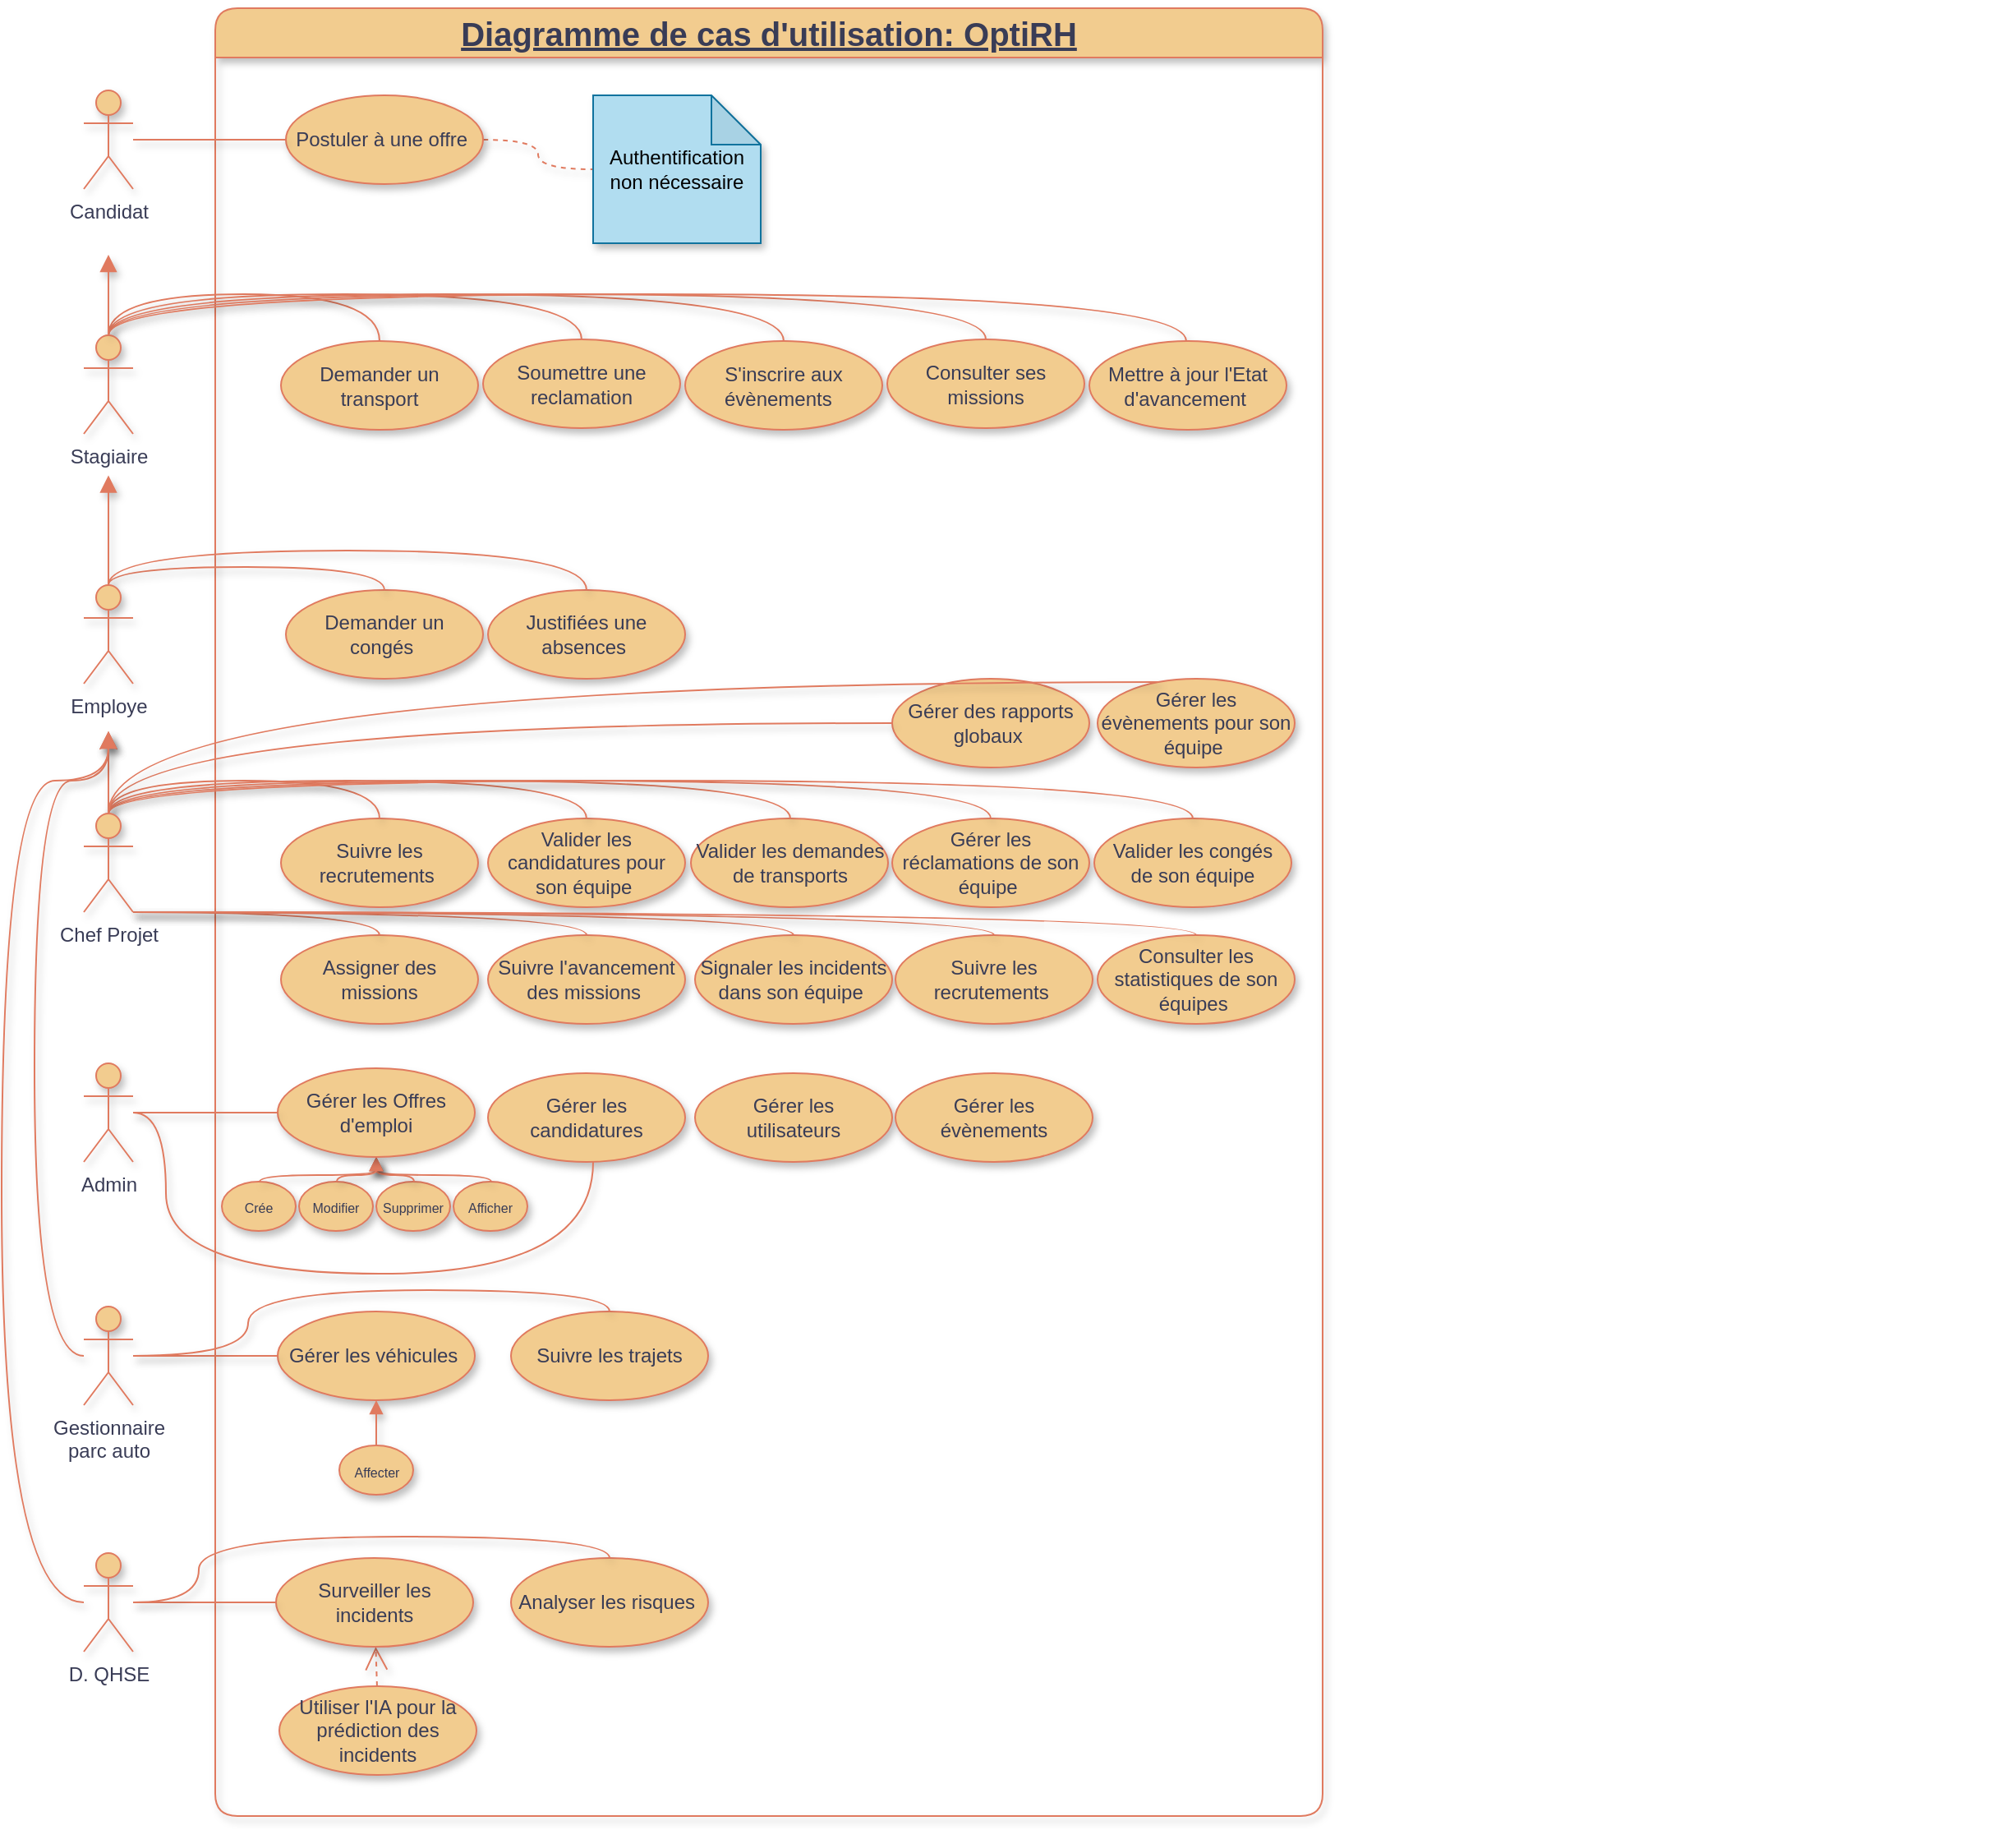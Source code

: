 <mxfile version="22.0.2" type="device">
  <diagram name="Page-1" id="Yrs7KlP71VBfs4nfrlCE">
    <mxGraphModel dx="3434" dy="2689" grid="1" gridSize="10" guides="1" tooltips="1" connect="1" arrows="1" fold="1" page="1" pageScale="1" pageWidth="827" pageHeight="1169" background="#ffffff" math="0" shadow="0">
      <root>
        <mxCell id="0" />
        <mxCell id="1" parent="0" />
        <mxCell id="fzgczVOHdvdYnYpxsNVG-3" value="&lt;b style=&quot;font-size: 16px;&quot;&gt;&lt;font style=&quot;font-size: 20px;&quot;&gt;&lt;u&gt;Diagramme de cas d&#39;utilisation: OptiRH&lt;/u&gt;&lt;/font&gt;&lt;/b&gt;" style="swimlane;whiteSpace=wrap;html=1;rounded=1;strokeColor=#E07A5F;fontColor=#393C56;fillColor=#F2CC8F;startSize=30;shadow=1;labelBackgroundColor=none;" vertex="1" parent="1">
          <mxGeometry x="-684" y="-1140" width="674" height="1100" as="geometry" />
        </mxCell>
        <mxCell id="stQqlkazPtPQdjLViboA-64" style="edgeStyle=none;curved=1;rounded=0;orthogonalLoop=1;jettySize=auto;html=1;exitX=0.5;exitY=1;exitDx=0;exitDy=0;fontSize=12;startSize=8;endSize=8;labelBackgroundColor=none;strokeColor=#E07A5F;fontColor=default;shadow=1;" parent="fzgczVOHdvdYnYpxsNVG-3" edge="1">
          <mxGeometry relative="1" as="geometry">
            <mxPoint x="1078.5" y="671" as="sourcePoint" />
            <mxPoint x="1078.5" y="671" as="targetPoint" />
          </mxGeometry>
        </mxCell>
        <mxCell id="fzgczVOHdvdYnYpxsNVG-44" style="edgeStyle=orthogonalEdgeStyle;orthogonalLoop=1;jettySize=auto;html=1;strokeColor=#E07A5F;fontColor=#393C56;fillColor=#F2CC8F;endArrow=none;endFill=0;curved=1;shadow=1;" edge="1" parent="fzgczVOHdvdYnYpxsNVG-3" source="stQqlkazPtPQdjLViboA-169" target="fzgczVOHdvdYnYpxsNVG-34">
          <mxGeometry relative="1" as="geometry">
            <Array as="points">
              <mxPoint x="-65" y="174" />
              <mxPoint x="100" y="174" />
            </Array>
          </mxGeometry>
        </mxCell>
        <mxCell id="fzgczVOHdvdYnYpxsNVG-45" style="edgeStyle=orthogonalEdgeStyle;orthogonalLoop=1;jettySize=auto;html=1;strokeColor=#E07A5F;fontColor=#393C56;fillColor=#F2CC8F;endArrow=none;endFill=0;curved=1;shadow=1;" edge="1" parent="fzgczVOHdvdYnYpxsNVG-3" source="stQqlkazPtPQdjLViboA-169" target="fzgczVOHdvdYnYpxsNVG-35">
          <mxGeometry relative="1" as="geometry">
            <Array as="points">
              <mxPoint x="-65" y="174" />
              <mxPoint x="223" y="174" />
            </Array>
          </mxGeometry>
        </mxCell>
        <mxCell id="fzgczVOHdvdYnYpxsNVG-46" style="edgeStyle=orthogonalEdgeStyle;orthogonalLoop=1;jettySize=auto;html=1;strokeColor=#E07A5F;fontColor=#393C56;fillColor=#F2CC8F;endArrow=none;endFill=0;curved=1;shadow=1;" edge="1" parent="fzgczVOHdvdYnYpxsNVG-3" source="stQqlkazPtPQdjLViboA-169" target="fzgczVOHdvdYnYpxsNVG-36">
          <mxGeometry relative="1" as="geometry">
            <Array as="points">
              <mxPoint x="-65" y="174" />
              <mxPoint x="346" y="174" />
            </Array>
          </mxGeometry>
        </mxCell>
        <mxCell id="fzgczVOHdvdYnYpxsNVG-47" style="edgeStyle=orthogonalEdgeStyle;orthogonalLoop=1;jettySize=auto;html=1;strokeColor=#E07A5F;fontColor=#393C56;fillColor=#F2CC8F;endArrow=none;endFill=0;curved=1;shadow=1;" edge="1" parent="fzgczVOHdvdYnYpxsNVG-3" source="stQqlkazPtPQdjLViboA-169" target="fzgczVOHdvdYnYpxsNVG-37">
          <mxGeometry relative="1" as="geometry">
            <Array as="points">
              <mxPoint x="-65" y="174" />
              <mxPoint x="469" y="174" />
            </Array>
          </mxGeometry>
        </mxCell>
        <mxCell id="fzgczVOHdvdYnYpxsNVG-48" style="edgeStyle=orthogonalEdgeStyle;orthogonalLoop=1;jettySize=auto;html=1;strokeColor=#E07A5F;fontColor=#393C56;fillColor=#F2CC8F;endArrow=none;endFill=0;curved=1;shadow=1;" edge="1" parent="fzgczVOHdvdYnYpxsNVG-3" source="stQqlkazPtPQdjLViboA-169" target="fzgczVOHdvdYnYpxsNVG-38">
          <mxGeometry relative="1" as="geometry">
            <Array as="points">
              <mxPoint x="-65" y="174" />
              <mxPoint x="591" y="174" />
            </Array>
          </mxGeometry>
        </mxCell>
        <mxCell id="stQqlkazPtPQdjLViboA-169" value="Stagiaire" style="shape=umlActor;verticalLabelPosition=bottom;verticalAlign=top;html=1;outlineConnect=0;labelBackgroundColor=none;fillColor=#F2CC8F;strokeColor=#E07A5F;fontColor=#393C56;shadow=1;" parent="fzgczVOHdvdYnYpxsNVG-3" vertex="1">
          <mxGeometry x="-80" y="199" width="30" height="60" as="geometry" />
        </mxCell>
        <mxCell id="stQqlkazPtPQdjLViboA-191" style="edgeStyle=none;curved=1;rounded=0;orthogonalLoop=1;jettySize=auto;html=1;fontSize=12;startSize=8;endSize=8;labelBackgroundColor=none;strokeColor=#E07A5F;fontColor=default;endArrow=block;endFill=1;shadow=1;" parent="fzgczVOHdvdYnYpxsNVG-3" source="stQqlkazPtPQdjLViboA-170" edge="1">
          <mxGeometry relative="1" as="geometry">
            <mxPoint x="-65" y="284.2" as="targetPoint" />
          </mxGeometry>
        </mxCell>
        <mxCell id="fzgczVOHdvdYnYpxsNVG-110" style="edgeStyle=orthogonalEdgeStyle;orthogonalLoop=1;jettySize=auto;html=1;strokeColor=#E07A5F;fontColor=#393C56;fillColor=#F2CC8F;endArrow=none;endFill=0;curved=1;dashed=1;shadow=1;" edge="1" parent="fzgczVOHdvdYnYpxsNVG-3" source="fzgczVOHdvdYnYpxsNVG-33" target="fzgczVOHdvdYnYpxsNVG-109">
          <mxGeometry relative="1" as="geometry" />
        </mxCell>
        <mxCell id="fzgczVOHdvdYnYpxsNVG-33" value="Postuler à une offre&amp;nbsp;" style="ellipse;whiteSpace=wrap;html=1;strokeColor=#E07A5F;fontColor=#393C56;fillColor=#F2CC8F;shadow=1;" vertex="1" parent="fzgczVOHdvdYnYpxsNVG-3">
          <mxGeometry x="43" y="53" width="120" height="54" as="geometry" />
        </mxCell>
        <mxCell id="fzgczVOHdvdYnYpxsNVG-34" value="Demander un transport" style="ellipse;whiteSpace=wrap;html=1;strokeColor=#E07A5F;fontColor=#393C56;fillColor=#F2CC8F;shadow=1;" vertex="1" parent="fzgczVOHdvdYnYpxsNVG-3">
          <mxGeometry x="40" y="202.5" width="120" height="54" as="geometry" />
        </mxCell>
        <mxCell id="fzgczVOHdvdYnYpxsNVG-35" value="Soumettre une reclamation" style="ellipse;whiteSpace=wrap;html=1;strokeColor=#E07A5F;fontColor=#393C56;fillColor=#F2CC8F;shadow=1;" vertex="1" parent="fzgczVOHdvdYnYpxsNVG-3">
          <mxGeometry x="163" y="201.5" width="120" height="54" as="geometry" />
        </mxCell>
        <mxCell id="fzgczVOHdvdYnYpxsNVG-36" value="S&#39;inscrire aux évènements&amp;nbsp;&amp;nbsp;" style="ellipse;whiteSpace=wrap;html=1;strokeColor=#E07A5F;fontColor=#393C56;fillColor=#F2CC8F;align=center;shadow=1;" vertex="1" parent="fzgczVOHdvdYnYpxsNVG-3">
          <mxGeometry x="286" y="202.5" width="120" height="54" as="geometry" />
        </mxCell>
        <mxCell id="fzgczVOHdvdYnYpxsNVG-37" value="Consulter ses missions" style="ellipse;whiteSpace=wrap;html=1;strokeColor=#E07A5F;fontColor=#393C56;fillColor=#F2CC8F;shadow=1;" vertex="1" parent="fzgczVOHdvdYnYpxsNVG-3">
          <mxGeometry x="409" y="201.5" width="120" height="54" as="geometry" />
        </mxCell>
        <mxCell id="fzgczVOHdvdYnYpxsNVG-38" value="Mettre à jour l&#39;Etat d&#39;avancement&amp;nbsp;" style="ellipse;whiteSpace=wrap;html=1;strokeColor=#E07A5F;fontColor=#393C56;fillColor=#F2CC8F;shadow=1;" vertex="1" parent="fzgczVOHdvdYnYpxsNVG-3">
          <mxGeometry x="532" y="202.5" width="120" height="54" as="geometry" />
        </mxCell>
        <mxCell id="fzgczVOHdvdYnYpxsNVG-49" value="Demander un congés&amp;nbsp;" style="ellipse;whiteSpace=wrap;html=1;strokeColor=#E07A5F;fontColor=#393C56;fillColor=#F2CC8F;shadow=1;" vertex="1" parent="fzgczVOHdvdYnYpxsNVG-3">
          <mxGeometry x="43" y="354" width="120" height="54" as="geometry" />
        </mxCell>
        <mxCell id="fzgczVOHdvdYnYpxsNVG-50" value="Justifiées une absences&amp;nbsp;" style="ellipse;whiteSpace=wrap;html=1;strokeColor=#E07A5F;fontColor=#393C56;fillColor=#F2CC8F;shadow=1;" vertex="1" parent="fzgczVOHdvdYnYpxsNVG-3">
          <mxGeometry x="166" y="354" width="120" height="54" as="geometry" />
        </mxCell>
        <mxCell id="fzgczVOHdvdYnYpxsNVG-57" value="Suivre les recrutements&amp;nbsp;" style="ellipse;whiteSpace=wrap;html=1;strokeColor=#E07A5F;fontColor=#393C56;fillColor=#F2CC8F;shadow=1;" vertex="1" parent="fzgczVOHdvdYnYpxsNVG-3">
          <mxGeometry x="40" y="493" width="120" height="54" as="geometry" />
        </mxCell>
        <mxCell id="fzgczVOHdvdYnYpxsNVG-58" value="Valider les candidatures pour son équipe&amp;nbsp;" style="ellipse;whiteSpace=wrap;html=1;strokeColor=#E07A5F;fontColor=#393C56;fillColor=#F2CC8F;shadow=1;" vertex="1" parent="fzgczVOHdvdYnYpxsNVG-3">
          <mxGeometry x="166" y="493" width="120" height="54" as="geometry" />
        </mxCell>
        <mxCell id="fzgczVOHdvdYnYpxsNVG-59" value="Valider les demandes de transports" style="ellipse;whiteSpace=wrap;html=1;strokeColor=#E07A5F;fontColor=#393C56;fillColor=#F2CC8F;shadow=1;" vertex="1" parent="fzgczVOHdvdYnYpxsNVG-3">
          <mxGeometry x="289.5" y="493" width="120" height="54" as="geometry" />
        </mxCell>
        <mxCell id="fzgczVOHdvdYnYpxsNVG-60" value="Gérer les réclamations de son équipe&amp;nbsp;" style="ellipse;whiteSpace=wrap;html=1;strokeColor=#E07A5F;fontColor=#393C56;fillColor=#F2CC8F;shadow=1;" vertex="1" parent="fzgczVOHdvdYnYpxsNVG-3">
          <mxGeometry x="412" y="493" width="120" height="54" as="geometry" />
        </mxCell>
        <mxCell id="fzgczVOHdvdYnYpxsNVG-61" value="Valider les congés&lt;br&gt;de son équipe" style="ellipse;whiteSpace=wrap;html=1;strokeColor=#E07A5F;fontColor=#393C56;fillColor=#F2CC8F;shadow=1;" vertex="1" parent="fzgczVOHdvdYnYpxsNVG-3">
          <mxGeometry x="535" y="493" width="120" height="54" as="geometry" />
        </mxCell>
        <mxCell id="fzgczVOHdvdYnYpxsNVG-62" value="Gérer les évènements pour son équipe&amp;nbsp;" style="ellipse;whiteSpace=wrap;html=1;strokeColor=#E07A5F;fontColor=#393C56;fillColor=#F2CC8F;shadow=1;" vertex="1" parent="fzgczVOHdvdYnYpxsNVG-3">
          <mxGeometry x="537" y="408" width="120" height="54" as="geometry" />
        </mxCell>
        <mxCell id="fzgczVOHdvdYnYpxsNVG-69" value="Assigner des missions" style="ellipse;whiteSpace=wrap;html=1;strokeColor=#E07A5F;fontColor=#393C56;fillColor=#F2CC8F;shadow=1;" vertex="1" parent="fzgczVOHdvdYnYpxsNVG-3">
          <mxGeometry x="40" y="564" width="120" height="54" as="geometry" />
        </mxCell>
        <mxCell id="fzgczVOHdvdYnYpxsNVG-70" value="Suivre l&#39;avancement des missions&amp;nbsp;" style="ellipse;whiteSpace=wrap;html=1;strokeColor=#E07A5F;fontColor=#393C56;fillColor=#F2CC8F;shadow=1;" vertex="1" parent="fzgczVOHdvdYnYpxsNVG-3">
          <mxGeometry x="166" y="564" width="120" height="54" as="geometry" />
        </mxCell>
        <mxCell id="fzgczVOHdvdYnYpxsNVG-71" value="Signaler les incidents dans son équipe&amp;nbsp;" style="ellipse;whiteSpace=wrap;html=1;strokeColor=#E07A5F;fontColor=#393C56;fillColor=#F2CC8F;shadow=1;" vertex="1" parent="fzgczVOHdvdYnYpxsNVG-3">
          <mxGeometry x="292" y="564" width="120" height="54" as="geometry" />
        </mxCell>
        <mxCell id="fzgczVOHdvdYnYpxsNVG-72" value="Suivre les recrutements&amp;nbsp;" style="ellipse;whiteSpace=wrap;html=1;strokeColor=#E07A5F;fontColor=#393C56;fillColor=#F2CC8F;shadow=1;" vertex="1" parent="fzgczVOHdvdYnYpxsNVG-3">
          <mxGeometry x="414" y="564" width="120" height="54" as="geometry" />
        </mxCell>
        <mxCell id="fzgczVOHdvdYnYpxsNVG-73" value="Consulter les statistiques de son équipes&amp;nbsp;" style="ellipse;whiteSpace=wrap;html=1;strokeColor=#E07A5F;fontColor=#393C56;fillColor=#F2CC8F;shadow=1;" vertex="1" parent="fzgczVOHdvdYnYpxsNVG-3">
          <mxGeometry x="537" y="564" width="120" height="54" as="geometry" />
        </mxCell>
        <mxCell id="stQqlkazPtPQdjLViboA-81" value="Extend" style="endArrow=open;endSize=12;dashed=1;html=1;rounded=0;fontSize=12;curved=1;labelBackgroundColor=none;strokeColor=#E07A5F;fontColor=default;shadow=1;" parent="fzgczVOHdvdYnYpxsNVG-3" source="fzgczVOHdvdYnYpxsNVG-102" target="fzgczVOHdvdYnYpxsNVG-101" edge="1">
          <mxGeometry x="-1" y="10" width="160" relative="1" as="geometry">
            <mxPoint x="100" y="1030" as="sourcePoint" />
            <mxPoint x="820" y="951.5" as="targetPoint" />
            <mxPoint x="10" y="10" as="offset" />
          </mxGeometry>
        </mxCell>
        <mxCell id="stQqlkazPtPQdjLViboA-207" style="edgeStyle=none;curved=1;rounded=0;orthogonalLoop=1;jettySize=auto;html=1;exitX=0.5;exitY=1;exitDx=0;exitDy=0;fontSize=12;startSize=8;endSize=8;labelBackgroundColor=none;strokeColor=#E07A5F;fontColor=default;shadow=1;" parent="fzgczVOHdvdYnYpxsNVG-3" edge="1">
          <mxGeometry relative="1" as="geometry">
            <mxPoint x="844.5" y="972" as="sourcePoint" />
            <mxPoint x="844.5" y="972" as="targetPoint" />
          </mxGeometry>
        </mxCell>
        <mxCell id="fzgczVOHdvdYnYpxsNVG-27" value="&lt;font style=&quot;font-size: 8px;&quot;&gt;Crée&lt;/font&gt;" style="ellipse;whiteSpace=wrap;html=1;strokeColor=#E07A5F;fontColor=#393C56;fillColor=#F2CC8F;shadow=1;" vertex="1" parent="fzgczVOHdvdYnYpxsNVG-3">
          <mxGeometry x="4" y="714" width="45" height="30" as="geometry" />
        </mxCell>
        <mxCell id="fzgczVOHdvdYnYpxsNVG-26" value="&lt;font style=&quot;font-size: 8px;&quot;&gt;Modifier&lt;/font&gt;" style="ellipse;whiteSpace=wrap;html=1;strokeColor=#E07A5F;fontColor=#393C56;fillColor=#F2CC8F;shadow=1;" vertex="1" parent="fzgczVOHdvdYnYpxsNVG-3">
          <mxGeometry x="51" y="714" width="45" height="30" as="geometry" />
        </mxCell>
        <mxCell id="fzgczVOHdvdYnYpxsNVG-25" value="&lt;font style=&quot;font-size: 8px;&quot;&gt;Supprimer&lt;/font&gt;" style="ellipse;whiteSpace=wrap;html=1;strokeColor=#E07A5F;fontColor=#393C56;fillColor=#F2CC8F;shadow=1;" vertex="1" parent="fzgczVOHdvdYnYpxsNVG-3">
          <mxGeometry x="98" y="714" width="45" height="30" as="geometry" />
        </mxCell>
        <mxCell id="fzgczVOHdvdYnYpxsNVG-24" value="&lt;font style=&quot;font-size: 8px;&quot;&gt;Afficher&lt;/font&gt;" style="ellipse;whiteSpace=wrap;html=1;strokeColor=#E07A5F;fontColor=#393C56;fillColor=#F2CC8F;shadow=1;" vertex="1" parent="fzgczVOHdvdYnYpxsNVG-3">
          <mxGeometry x="145" y="714" width="45" height="30" as="geometry" />
        </mxCell>
        <mxCell id="fzgczVOHdvdYnYpxsNVG-86" style="edgeStyle=orthogonalEdgeStyle;orthogonalLoop=1;jettySize=auto;html=1;strokeColor=#E07A5F;fontColor=#393C56;fillColor=#F2CC8F;endArrow=none;endFill=0;startArrow=block;startFill=1;curved=1;shadow=1;" edge="1" parent="fzgczVOHdvdYnYpxsNVG-3" source="fzgczVOHdvdYnYpxsNVG-82" target="fzgczVOHdvdYnYpxsNVG-24">
          <mxGeometry relative="1" as="geometry">
            <Array as="points">
              <mxPoint x="98" y="710" />
              <mxPoint x="168" y="710" />
            </Array>
          </mxGeometry>
        </mxCell>
        <mxCell id="fzgczVOHdvdYnYpxsNVG-87" style="edgeStyle=orthogonalEdgeStyle;orthogonalLoop=1;jettySize=auto;html=1;strokeColor=#E07A5F;fontColor=#393C56;fillColor=#F2CC8F;endArrow=none;endFill=0;startArrow=block;startFill=1;curved=1;shadow=1;" edge="1" parent="fzgczVOHdvdYnYpxsNVG-3" source="fzgczVOHdvdYnYpxsNVG-82" target="fzgczVOHdvdYnYpxsNVG-27">
          <mxGeometry relative="1" as="geometry">
            <Array as="points">
              <mxPoint x="98" y="710" />
              <mxPoint x="27" y="710" />
            </Array>
          </mxGeometry>
        </mxCell>
        <mxCell id="fzgczVOHdvdYnYpxsNVG-88" style="edgeStyle=orthogonalEdgeStyle;orthogonalLoop=1;jettySize=auto;html=1;strokeColor=#E07A5F;fontColor=#393C56;fillColor=#F2CC8F;endArrow=none;endFill=0;startArrow=block;startFill=1;curved=1;shadow=1;" edge="1" parent="fzgczVOHdvdYnYpxsNVG-3" source="fzgczVOHdvdYnYpxsNVG-82" target="fzgczVOHdvdYnYpxsNVG-25">
          <mxGeometry relative="1" as="geometry">
            <Array as="points">
              <mxPoint x="98" y="710" />
              <mxPoint x="121" y="710" />
            </Array>
          </mxGeometry>
        </mxCell>
        <mxCell id="fzgczVOHdvdYnYpxsNVG-89" style="edgeStyle=orthogonalEdgeStyle;orthogonalLoop=1;jettySize=auto;html=1;strokeColor=#E07A5F;fontColor=#393C56;fillColor=#F2CC8F;endArrow=none;endFill=0;startArrow=block;startFill=1;curved=1;shadow=1;" edge="1" parent="fzgczVOHdvdYnYpxsNVG-3" source="fzgczVOHdvdYnYpxsNVG-82" target="fzgczVOHdvdYnYpxsNVG-26">
          <mxGeometry relative="1" as="geometry">
            <Array as="points">
              <mxPoint x="98" y="710" />
              <mxPoint x="74" y="710" />
            </Array>
          </mxGeometry>
        </mxCell>
        <mxCell id="fzgczVOHdvdYnYpxsNVG-82" value="Gérer les Offres d&#39;emploi" style="ellipse;whiteSpace=wrap;html=1;strokeColor=#E07A5F;fontColor=#393C56;fillColor=#F2CC8F;shadow=1;" vertex="1" parent="fzgczVOHdvdYnYpxsNVG-3">
          <mxGeometry x="38" y="645" width="120" height="54" as="geometry" />
        </mxCell>
        <mxCell id="fzgczVOHdvdYnYpxsNVG-90" value="Gérer les candidatures" style="ellipse;whiteSpace=wrap;html=1;strokeColor=#E07A5F;fontColor=#393C56;fillColor=#F2CC8F;shadow=1;" vertex="1" parent="fzgczVOHdvdYnYpxsNVG-3">
          <mxGeometry x="166" y="648" width="120" height="54" as="geometry" />
        </mxCell>
        <mxCell id="fzgczVOHdvdYnYpxsNVG-93" value="Gérer les véhicules&amp;nbsp;" style="ellipse;whiteSpace=wrap;html=1;strokeColor=#E07A5F;fontColor=#393C56;fillColor=#F2CC8F;shadow=1;" vertex="1" parent="fzgczVOHdvdYnYpxsNVG-3">
          <mxGeometry x="38" y="793" width="120" height="54" as="geometry" />
        </mxCell>
        <mxCell id="fzgczVOHdvdYnYpxsNVG-96" value="Suivre les trajets" style="ellipse;whiteSpace=wrap;html=1;strokeColor=#E07A5F;fontColor=#393C56;fillColor=#F2CC8F;shadow=1;" vertex="1" parent="fzgczVOHdvdYnYpxsNVG-3">
          <mxGeometry x="180" y="793" width="120" height="54" as="geometry" />
        </mxCell>
        <mxCell id="fzgczVOHdvdYnYpxsNVG-99" style="edgeStyle=orthogonalEdgeStyle;rounded=0;orthogonalLoop=1;jettySize=auto;html=1;entryX=0.5;entryY=1;entryDx=0;entryDy=0;strokeColor=#E07A5F;fontColor=#393C56;fillColor=#F2CC8F;endArrow=block;endFill=1;shadow=1;" edge="1" parent="fzgczVOHdvdYnYpxsNVG-3" source="fzgczVOHdvdYnYpxsNVG-98" target="fzgczVOHdvdYnYpxsNVG-93">
          <mxGeometry relative="1" as="geometry" />
        </mxCell>
        <mxCell id="fzgczVOHdvdYnYpxsNVG-98" value="&lt;font style=&quot;font-size: 8px;&quot;&gt;Affecter&lt;/font&gt;" style="ellipse;whiteSpace=wrap;html=1;strokeColor=#E07A5F;fontColor=#393C56;fillColor=#F2CC8F;shadow=1;" vertex="1" parent="fzgczVOHdvdYnYpxsNVG-3">
          <mxGeometry x="75.5" y="874.5" width="45" height="30" as="geometry" />
        </mxCell>
        <mxCell id="fzgczVOHdvdYnYpxsNVG-101" value="Surveiller les incidents" style="ellipse;whiteSpace=wrap;html=1;strokeColor=#E07A5F;fontColor=#393C56;fillColor=#F2CC8F;shadow=1;" vertex="1" parent="fzgczVOHdvdYnYpxsNVG-3">
          <mxGeometry x="37" y="943" width="120" height="54" as="geometry" />
        </mxCell>
        <mxCell id="fzgczVOHdvdYnYpxsNVG-102" value="Utiliser l&#39;IA pour la prédiction des incidents" style="ellipse;whiteSpace=wrap;html=1;strokeColor=#E07A5F;fontColor=#393C56;fillColor=#F2CC8F;shadow=1;" vertex="1" parent="fzgczVOHdvdYnYpxsNVG-3">
          <mxGeometry x="39" y="1021" width="120" height="54" as="geometry" />
        </mxCell>
        <mxCell id="fzgczVOHdvdYnYpxsNVG-105" value="Analyser les risques&amp;nbsp;" style="ellipse;whiteSpace=wrap;html=1;strokeColor=#E07A5F;fontColor=#393C56;fillColor=#F2CC8F;shadow=1;" vertex="1" parent="fzgczVOHdvdYnYpxsNVG-3">
          <mxGeometry x="180" y="943" width="120" height="54" as="geometry" />
        </mxCell>
        <mxCell id="fzgczVOHdvdYnYpxsNVG-106" value="Gérer les&lt;br&gt;utilisateurs" style="ellipse;whiteSpace=wrap;html=1;strokeColor=#E07A5F;fontColor=#393C56;fillColor=#F2CC8F;shadow=1;" vertex="1" parent="fzgczVOHdvdYnYpxsNVG-3">
          <mxGeometry x="292" y="648" width="120" height="54" as="geometry" />
        </mxCell>
        <mxCell id="fzgczVOHdvdYnYpxsNVG-107" value="Gérer les évènements" style="ellipse;whiteSpace=wrap;html=1;strokeColor=#E07A5F;fontColor=#393C56;fillColor=#F2CC8F;shadow=1;" vertex="1" parent="fzgczVOHdvdYnYpxsNVG-3">
          <mxGeometry x="414" y="648" width="120" height="54" as="geometry" />
        </mxCell>
        <mxCell id="fzgczVOHdvdYnYpxsNVG-109" value="&lt;font color=&quot;#000000&quot;&gt;Authentification non nécessaire&lt;/font&gt;" style="shape=note;whiteSpace=wrap;html=1;backgroundOutline=1;darkOpacity=0.05;strokeColor=#10739e;fillColor=#b1ddf0;shadow=1;" vertex="1" parent="fzgczVOHdvdYnYpxsNVG-3">
          <mxGeometry x="230" y="53" width="102" height="90" as="geometry" />
        </mxCell>
        <mxCell id="fzgczVOHdvdYnYpxsNVG-113" value="Gérer des rapports globaux&amp;nbsp;" style="ellipse;whiteSpace=wrap;html=1;strokeColor=#E07A5F;fontColor=#393C56;fillColor=#F2CC8F;shadow=1;" vertex="1" parent="fzgczVOHdvdYnYpxsNVG-3">
          <mxGeometry x="412" y="408" width="120" height="54" as="geometry" />
        </mxCell>
        <mxCell id="fzgczVOHdvdYnYpxsNVG-54" style="edgeStyle=orthogonalEdgeStyle;orthogonalLoop=1;jettySize=auto;html=1;strokeColor=#E07A5F;fontColor=#393C56;fillColor=#F2CC8F;curved=1;endArrow=none;endFill=0;shadow=1;" edge="1" parent="1" source="stQqlkazPtPQdjLViboA-170" target="fzgczVOHdvdYnYpxsNVG-49">
          <mxGeometry relative="1" as="geometry">
            <Array as="points">
              <mxPoint x="-749" y="-800" />
              <mxPoint x="-581" y="-800" />
            </Array>
          </mxGeometry>
        </mxCell>
        <mxCell id="fzgczVOHdvdYnYpxsNVG-55" style="edgeStyle=orthogonalEdgeStyle;orthogonalLoop=1;jettySize=auto;html=1;strokeColor=#E07A5F;fontColor=#393C56;fillColor=#F2CC8F;curved=1;endArrow=none;endFill=0;shadow=1;" edge="1" parent="1" source="stQqlkazPtPQdjLViboA-170" target="fzgczVOHdvdYnYpxsNVG-50">
          <mxGeometry relative="1" as="geometry">
            <Array as="points">
              <mxPoint x="-749" y="-810" />
              <mxPoint x="-458" y="-810" />
            </Array>
          </mxGeometry>
        </mxCell>
        <mxCell id="stQqlkazPtPQdjLViboA-170" value="Employe" style="shape=umlActor;verticalLabelPosition=bottom;verticalAlign=top;html=1;outlineConnect=0;labelBackgroundColor=none;fillColor=#F2CC8F;strokeColor=#E07A5F;fontColor=#393C56;shadow=1;" parent="1" vertex="1">
          <mxGeometry x="-764" y="-789" width="30" height="60" as="geometry" />
        </mxCell>
        <mxCell id="fzgczVOHdvdYnYpxsNVG-53" style="edgeStyle=orthogonalEdgeStyle;orthogonalLoop=1;jettySize=auto;html=1;strokeColor=#E07A5F;fontColor=#393C56;fillColor=#F2CC8F;curved=1;endArrow=none;endFill=0;shadow=1;" edge="1" parent="1" source="fzgczVOHdvdYnYpxsNVG-51" target="fzgczVOHdvdYnYpxsNVG-33">
          <mxGeometry relative="1" as="geometry" />
        </mxCell>
        <mxCell id="fzgczVOHdvdYnYpxsNVG-51" value="Candidat" style="shape=umlActor;verticalLabelPosition=bottom;verticalAlign=top;html=1;outlineConnect=0;labelBackgroundColor=none;fillColor=#F2CC8F;strokeColor=#E07A5F;fontColor=#393C56;shadow=1;" vertex="1" parent="1">
          <mxGeometry x="-764" y="-1090" width="30" height="60" as="geometry" />
        </mxCell>
        <mxCell id="fzgczVOHdvdYnYpxsNVG-52" style="edgeStyle=none;curved=1;rounded=0;orthogonalLoop=1;jettySize=auto;html=1;fontSize=12;startSize=8;endSize=8;labelBackgroundColor=none;strokeColor=#E07A5F;fontColor=default;exitX=0.5;exitY=0;exitDx=0;exitDy=0;exitPerimeter=0;endArrow=block;endFill=1;shadow=1;" edge="1" parent="1" source="stQqlkazPtPQdjLViboA-169">
          <mxGeometry relative="1" as="geometry">
            <mxPoint x="-749" y="-990" as="targetPoint" />
            <mxPoint x="-749" y="-920" as="sourcePoint" />
          </mxGeometry>
        </mxCell>
        <mxCell id="fzgczVOHdvdYnYpxsNVG-56" style="edgeStyle=orthogonalEdgeStyle;rounded=0;orthogonalLoop=1;jettySize=auto;html=1;strokeColor=#E07A5F;fontColor=#393C56;fillColor=#F2CC8F;startSize=8;endSize=8;shadow=1;" edge="1" parent="1" source="stQqlkazPtPQdjLViboA-114">
          <mxGeometry relative="1" as="geometry">
            <mxPoint x="-749" y="-700" as="targetPoint" />
          </mxGeometry>
        </mxCell>
        <mxCell id="fzgczVOHdvdYnYpxsNVG-63" style="edgeStyle=orthogonalEdgeStyle;orthogonalLoop=1;jettySize=auto;html=1;strokeColor=#E07A5F;fontColor=#393C56;fillColor=#F2CC8F;curved=1;endArrow=none;endFill=0;shadow=1;" edge="1" parent="1" source="stQqlkazPtPQdjLViboA-114" target="fzgczVOHdvdYnYpxsNVG-57">
          <mxGeometry relative="1" as="geometry">
            <Array as="points">
              <mxPoint x="-749" y="-670" />
              <mxPoint x="-584" y="-670" />
            </Array>
          </mxGeometry>
        </mxCell>
        <mxCell id="fzgczVOHdvdYnYpxsNVG-64" style="edgeStyle=orthogonalEdgeStyle;orthogonalLoop=1;jettySize=auto;html=1;strokeColor=#E07A5F;fontColor=#393C56;fillColor=#F2CC8F;curved=1;endArrow=none;endFill=0;shadow=1;" edge="1" parent="1" source="stQqlkazPtPQdjLViboA-114" target="fzgczVOHdvdYnYpxsNVG-58">
          <mxGeometry relative="1" as="geometry">
            <Array as="points">
              <mxPoint x="-749" y="-670" />
              <mxPoint x="-458" y="-670" />
            </Array>
          </mxGeometry>
        </mxCell>
        <mxCell id="fzgczVOHdvdYnYpxsNVG-65" style="edgeStyle=orthogonalEdgeStyle;orthogonalLoop=1;jettySize=auto;html=1;strokeColor=#E07A5F;fontColor=#393C56;fillColor=#F2CC8F;curved=1;endArrow=none;endFill=0;shadow=1;" edge="1" parent="1" source="stQqlkazPtPQdjLViboA-114" target="fzgczVOHdvdYnYpxsNVG-59">
          <mxGeometry relative="1" as="geometry">
            <Array as="points">
              <mxPoint x="-749" y="-670" />
              <mxPoint x="-334" y="-670" />
            </Array>
          </mxGeometry>
        </mxCell>
        <mxCell id="fzgczVOHdvdYnYpxsNVG-66" style="edgeStyle=orthogonalEdgeStyle;orthogonalLoop=1;jettySize=auto;html=1;strokeColor=#E07A5F;fontColor=#393C56;fillColor=#F2CC8F;curved=1;endArrow=none;endFill=0;shadow=1;" edge="1" parent="1" source="stQqlkazPtPQdjLViboA-114" target="fzgczVOHdvdYnYpxsNVG-60">
          <mxGeometry relative="1" as="geometry">
            <Array as="points">
              <mxPoint x="-749" y="-670" />
              <mxPoint x="-212" y="-670" />
            </Array>
          </mxGeometry>
        </mxCell>
        <mxCell id="fzgczVOHdvdYnYpxsNVG-67" style="edgeStyle=orthogonalEdgeStyle;orthogonalLoop=1;jettySize=auto;html=1;strokeColor=#E07A5F;fontColor=#393C56;fillColor=#F2CC8F;curved=1;endArrow=none;endFill=0;shadow=1;" edge="1" parent="1" source="stQqlkazPtPQdjLViboA-114" target="fzgczVOHdvdYnYpxsNVG-61">
          <mxGeometry relative="1" as="geometry">
            <Array as="points">
              <mxPoint x="-749" y="-670" />
              <mxPoint x="-89" y="-670" />
            </Array>
          </mxGeometry>
        </mxCell>
        <mxCell id="fzgczVOHdvdYnYpxsNVG-68" style="edgeStyle=orthogonalEdgeStyle;orthogonalLoop=1;jettySize=auto;html=1;strokeColor=#E07A5F;fontColor=#393C56;fillColor=#F2CC8F;curved=1;endArrow=none;endFill=0;shadow=1;" edge="1" parent="1" source="stQqlkazPtPQdjLViboA-114" target="fzgczVOHdvdYnYpxsNVG-113">
          <mxGeometry relative="1" as="geometry">
            <Array as="points">
              <mxPoint x="-749" y="-705" />
              <mxPoint x="-218" y="-705" />
            </Array>
          </mxGeometry>
        </mxCell>
        <mxCell id="fzgczVOHdvdYnYpxsNVG-74" style="edgeStyle=orthogonalEdgeStyle;orthogonalLoop=1;jettySize=auto;html=1;strokeColor=#E07A5F;fontColor=#393C56;fillColor=#F2CC8F;curved=1;endArrow=none;endFill=0;shadow=1;" edge="1" parent="1" source="stQqlkazPtPQdjLViboA-114" target="fzgczVOHdvdYnYpxsNVG-69">
          <mxGeometry relative="1" as="geometry">
            <Array as="points">
              <mxPoint x="-584" y="-590" />
            </Array>
          </mxGeometry>
        </mxCell>
        <mxCell id="fzgczVOHdvdYnYpxsNVG-75" style="edgeStyle=orthogonalEdgeStyle;orthogonalLoop=1;jettySize=auto;html=1;strokeColor=#E07A5F;fontColor=#393C56;fillColor=#F2CC8F;curved=1;endArrow=none;endFill=0;shadow=1;" edge="1" parent="1" source="stQqlkazPtPQdjLViboA-114" target="fzgczVOHdvdYnYpxsNVG-70">
          <mxGeometry relative="1" as="geometry">
            <Array as="points">
              <mxPoint x="-458" y="-590" />
            </Array>
          </mxGeometry>
        </mxCell>
        <mxCell id="fzgczVOHdvdYnYpxsNVG-76" style="edgeStyle=orthogonalEdgeStyle;orthogonalLoop=1;jettySize=auto;html=1;strokeColor=#E07A5F;fontColor=#393C56;fillColor=#F2CC8F;curved=1;endArrow=none;endFill=0;shadow=1;" edge="1" parent="1" source="stQqlkazPtPQdjLViboA-114" target="fzgczVOHdvdYnYpxsNVG-71">
          <mxGeometry relative="1" as="geometry">
            <Array as="points">
              <mxPoint x="-332" y="-590" />
            </Array>
          </mxGeometry>
        </mxCell>
        <mxCell id="fzgczVOHdvdYnYpxsNVG-77" style="edgeStyle=orthogonalEdgeStyle;orthogonalLoop=1;jettySize=auto;html=1;strokeColor=#E07A5F;fontColor=#393C56;fillColor=#F2CC8F;curved=1;endArrow=none;endFill=0;shadow=1;" edge="1" parent="1" source="stQqlkazPtPQdjLViboA-114" target="fzgczVOHdvdYnYpxsNVG-72">
          <mxGeometry relative="1" as="geometry">
            <Array as="points">
              <mxPoint x="-210" y="-590" />
            </Array>
          </mxGeometry>
        </mxCell>
        <mxCell id="fzgczVOHdvdYnYpxsNVG-78" style="edgeStyle=orthogonalEdgeStyle;orthogonalLoop=1;jettySize=auto;html=1;strokeColor=#E07A5F;fontColor=#393C56;fillColor=#F2CC8F;curved=1;endArrow=none;endFill=0;shadow=1;" edge="1" parent="1" source="stQqlkazPtPQdjLViboA-114" target="fzgczVOHdvdYnYpxsNVG-73">
          <mxGeometry relative="1" as="geometry">
            <Array as="points">
              <mxPoint x="-87" y="-590" />
            </Array>
          </mxGeometry>
        </mxCell>
        <mxCell id="fzgczVOHdvdYnYpxsNVG-114" style="edgeStyle=orthogonalEdgeStyle;orthogonalLoop=1;jettySize=auto;html=1;strokeColor=#E07A5F;fontColor=#393C56;fillColor=#F2CC8F;curved=1;endArrow=none;endFill=0;shadow=1;" edge="1" parent="1" source="stQqlkazPtPQdjLViboA-114" target="fzgczVOHdvdYnYpxsNVG-62">
          <mxGeometry relative="1" as="geometry">
            <Array as="points">
              <mxPoint x="-749" y="-730" />
            </Array>
          </mxGeometry>
        </mxCell>
        <mxCell id="stQqlkazPtPQdjLViboA-114" value="Chef Projet" style="shape=umlActor;verticalLabelPosition=bottom;verticalAlign=top;html=1;outlineConnect=0;labelBackgroundColor=none;fillColor=#F2CC8F;strokeColor=#E07A5F;fontColor=#393C56;shadow=1;" parent="1" vertex="1">
          <mxGeometry x="-764" y="-650" width="30" height="60" as="geometry" />
        </mxCell>
        <mxCell id="fzgczVOHdvdYnYpxsNVG-81" style="edgeStyle=orthogonalEdgeStyle;rounded=0;orthogonalLoop=1;jettySize=auto;html=1;strokeColor=#E07A5F;fontColor=#393C56;fillColor=#F2CC8F;endArrow=none;endFill=0;shadow=1;" edge="1" parent="1" source="stQqlkazPtPQdjLViboA-2" target="fzgczVOHdvdYnYpxsNVG-82">
          <mxGeometry relative="1" as="geometry">
            <mxPoint x="-649" y="-468" as="targetPoint" />
          </mxGeometry>
        </mxCell>
        <mxCell id="fzgczVOHdvdYnYpxsNVG-91" style="edgeStyle=orthogonalEdgeStyle;orthogonalLoop=1;jettySize=auto;html=1;strokeColor=#E07A5F;fontColor=#393C56;fillColor=#F2CC8F;curved=1;endArrow=none;endFill=0;shadow=1;" edge="1" parent="1" source="stQqlkazPtPQdjLViboA-2" target="fzgczVOHdvdYnYpxsNVG-90">
          <mxGeometry relative="1" as="geometry">
            <Array as="points">
              <mxPoint x="-714" y="-468" />
              <mxPoint x="-714" y="-370" />
              <mxPoint x="-454" y="-370" />
            </Array>
          </mxGeometry>
        </mxCell>
        <mxCell id="stQqlkazPtPQdjLViboA-2" value="Admin" style="shape=umlActor;verticalLabelPosition=bottom;verticalAlign=top;html=1;outlineConnect=0;labelBackgroundColor=none;fillColor=#F2CC8F;strokeColor=#E07A5F;fontColor=#393C56;shadow=1;" parent="1" vertex="1">
          <mxGeometry x="-764" y="-498" width="30" height="60" as="geometry" />
        </mxCell>
        <mxCell id="fzgczVOHdvdYnYpxsNVG-94" style="edgeStyle=orthogonalEdgeStyle;orthogonalLoop=1;jettySize=auto;html=1;strokeColor=#E07A5F;fontColor=#393C56;fillColor=#F2CC8F;curved=1;endArrow=block;endFill=1;endSize=8;startSize=8;shadow=1;" edge="1" parent="1" source="fzgczVOHdvdYnYpxsNVG-92">
          <mxGeometry relative="1" as="geometry">
            <mxPoint x="-749" y="-700" as="targetPoint" />
            <Array as="points">
              <mxPoint x="-794" y="-320" />
              <mxPoint x="-794" y="-670" />
              <mxPoint x="-749" y="-670" />
            </Array>
          </mxGeometry>
        </mxCell>
        <mxCell id="fzgczVOHdvdYnYpxsNVG-95" style="edgeStyle=orthogonalEdgeStyle;rounded=0;orthogonalLoop=1;jettySize=auto;html=1;strokeColor=#E07A5F;fontColor=#393C56;fillColor=#F2CC8F;endArrow=none;endFill=0;shadow=1;" edge="1" parent="1" source="fzgczVOHdvdYnYpxsNVG-92" target="fzgczVOHdvdYnYpxsNVG-93">
          <mxGeometry relative="1" as="geometry" />
        </mxCell>
        <mxCell id="fzgczVOHdvdYnYpxsNVG-103" style="edgeStyle=orthogonalEdgeStyle;orthogonalLoop=1;jettySize=auto;html=1;strokeColor=#E07A5F;fontColor=#393C56;fillColor=#F2CC8F;curved=1;endArrow=none;endFill=0;shadow=1;" edge="1" parent="1" source="fzgczVOHdvdYnYpxsNVG-92" target="fzgczVOHdvdYnYpxsNVG-96">
          <mxGeometry relative="1" as="geometry">
            <Array as="points">
              <mxPoint x="-664" y="-320" />
              <mxPoint x="-664" y="-360" />
              <mxPoint x="-444" y="-360" />
            </Array>
          </mxGeometry>
        </mxCell>
        <mxCell id="fzgczVOHdvdYnYpxsNVG-92" value="Gestionnaire&lt;br&gt;parc auto" style="shape=umlActor;verticalLabelPosition=bottom;verticalAlign=top;html=1;outlineConnect=0;labelBackgroundColor=none;fillColor=#F2CC8F;strokeColor=#E07A5F;fontColor=#393C56;shadow=1;" vertex="1" parent="1">
          <mxGeometry x="-764" y="-350" width="30" height="60" as="geometry" />
        </mxCell>
        <mxCell id="fzgczVOHdvdYnYpxsNVG-104" style="edgeStyle=orthogonalEdgeStyle;rounded=0;orthogonalLoop=1;jettySize=auto;html=1;strokeColor=#E07A5F;fontColor=#393C56;fillColor=#F2CC8F;endArrow=none;endFill=0;shadow=1;" edge="1" parent="1" source="fzgczVOHdvdYnYpxsNVG-100" target="fzgczVOHdvdYnYpxsNVG-101">
          <mxGeometry relative="1" as="geometry" />
        </mxCell>
        <mxCell id="fzgczVOHdvdYnYpxsNVG-111" style="edgeStyle=orthogonalEdgeStyle;orthogonalLoop=1;jettySize=auto;html=1;strokeColor=#E07A5F;fontColor=#393C56;fillColor=#F2CC8F;curved=1;endArrow=none;endFill=0;shadow=1;" edge="1" parent="1" source="fzgczVOHdvdYnYpxsNVG-100" target="fzgczVOHdvdYnYpxsNVG-105">
          <mxGeometry relative="1" as="geometry">
            <Array as="points">
              <mxPoint x="-694" y="-170" />
              <mxPoint x="-694" y="-210" />
              <mxPoint x="-444" y="-210" />
            </Array>
          </mxGeometry>
        </mxCell>
        <mxCell id="fzgczVOHdvdYnYpxsNVG-112" style="edgeStyle=orthogonalEdgeStyle;orthogonalLoop=1;jettySize=auto;html=1;strokeColor=#E07A5F;fontColor=#393C56;fillColor=#F2CC8F;curved=1;endArrow=block;endFill=1;endSize=8;startSize=8;shadow=1;" edge="1" parent="1" source="fzgczVOHdvdYnYpxsNVG-100">
          <mxGeometry relative="1" as="geometry">
            <mxPoint x="-749" y="-700" as="targetPoint" />
            <Array as="points">
              <mxPoint x="-814" y="-170" />
              <mxPoint x="-814" y="-670" />
              <mxPoint x="-749" y="-670" />
            </Array>
          </mxGeometry>
        </mxCell>
        <mxCell id="fzgczVOHdvdYnYpxsNVG-100" value="D. QHSE" style="shape=umlActor;verticalLabelPosition=bottom;verticalAlign=top;html=1;outlineConnect=0;labelBackgroundColor=none;fillColor=#F2CC8F;strokeColor=#E07A5F;fontColor=#393C56;shadow=1;" vertex="1" parent="1">
          <mxGeometry x="-764" y="-200" width="30" height="60" as="geometry" />
        </mxCell>
      </root>
    </mxGraphModel>
  </diagram>
</mxfile>
